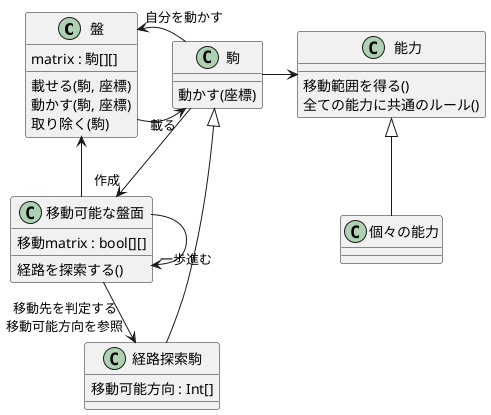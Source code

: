 @startuml

class 盤{
matrix : 駒[][]
載せる(駒, 座標)
動かす(駒, 座標)
取り除く(駒)
}
class 駒{
動かす(座標)
}
class 経路探索駒{
移動可能方向 : Int[]
}
class 能力{
移動範囲を得る()
全ての能力に共通のルール()
}
class 個々の能力{
}
class 移動可能な盤面{
移動matrix : bool[][]
経路を探索する()
}
盤 -> "載る" 駒
駒 -left-> "自分を動かす" 盤
'人 -left-> "動かす" 駒
駒 -right->  能力
個々の能力 -up-|>  能力
駒 -->"作成"  移動可能な盤面
移動可能な盤面 -up->  盤
経路探索駒 -up-|>  駒
'経路探索駒 --> "探索" 移動可能な盤面
移動可能な盤面 --> "一歩進む" 移動可能な盤面
移動可能な盤面 --> "移動先を判定する\n移動可能方向を参照" 経路探索駒

@enduml